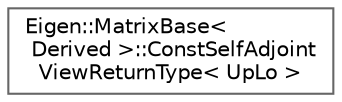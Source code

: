 digraph "Graphical Class Hierarchy"
{
 // LATEX_PDF_SIZE
  bgcolor="transparent";
  edge [fontname=Helvetica,fontsize=10,labelfontname=Helvetica,labelfontsize=10];
  node [fontname=Helvetica,fontsize=10,shape=box,height=0.2,width=0.4];
  rankdir="LR";
  Node0 [id="Node000000",label="Eigen::MatrixBase\<\l Derived \>::ConstSelfAdjoint\lViewReturnType\< UpLo \>",height=0.2,width=0.4,color="grey40", fillcolor="white", style="filled",URL="$structEigen_1_1MatrixBase_1_1ConstSelfAdjointViewReturnType.html",tooltip=" "];
}
